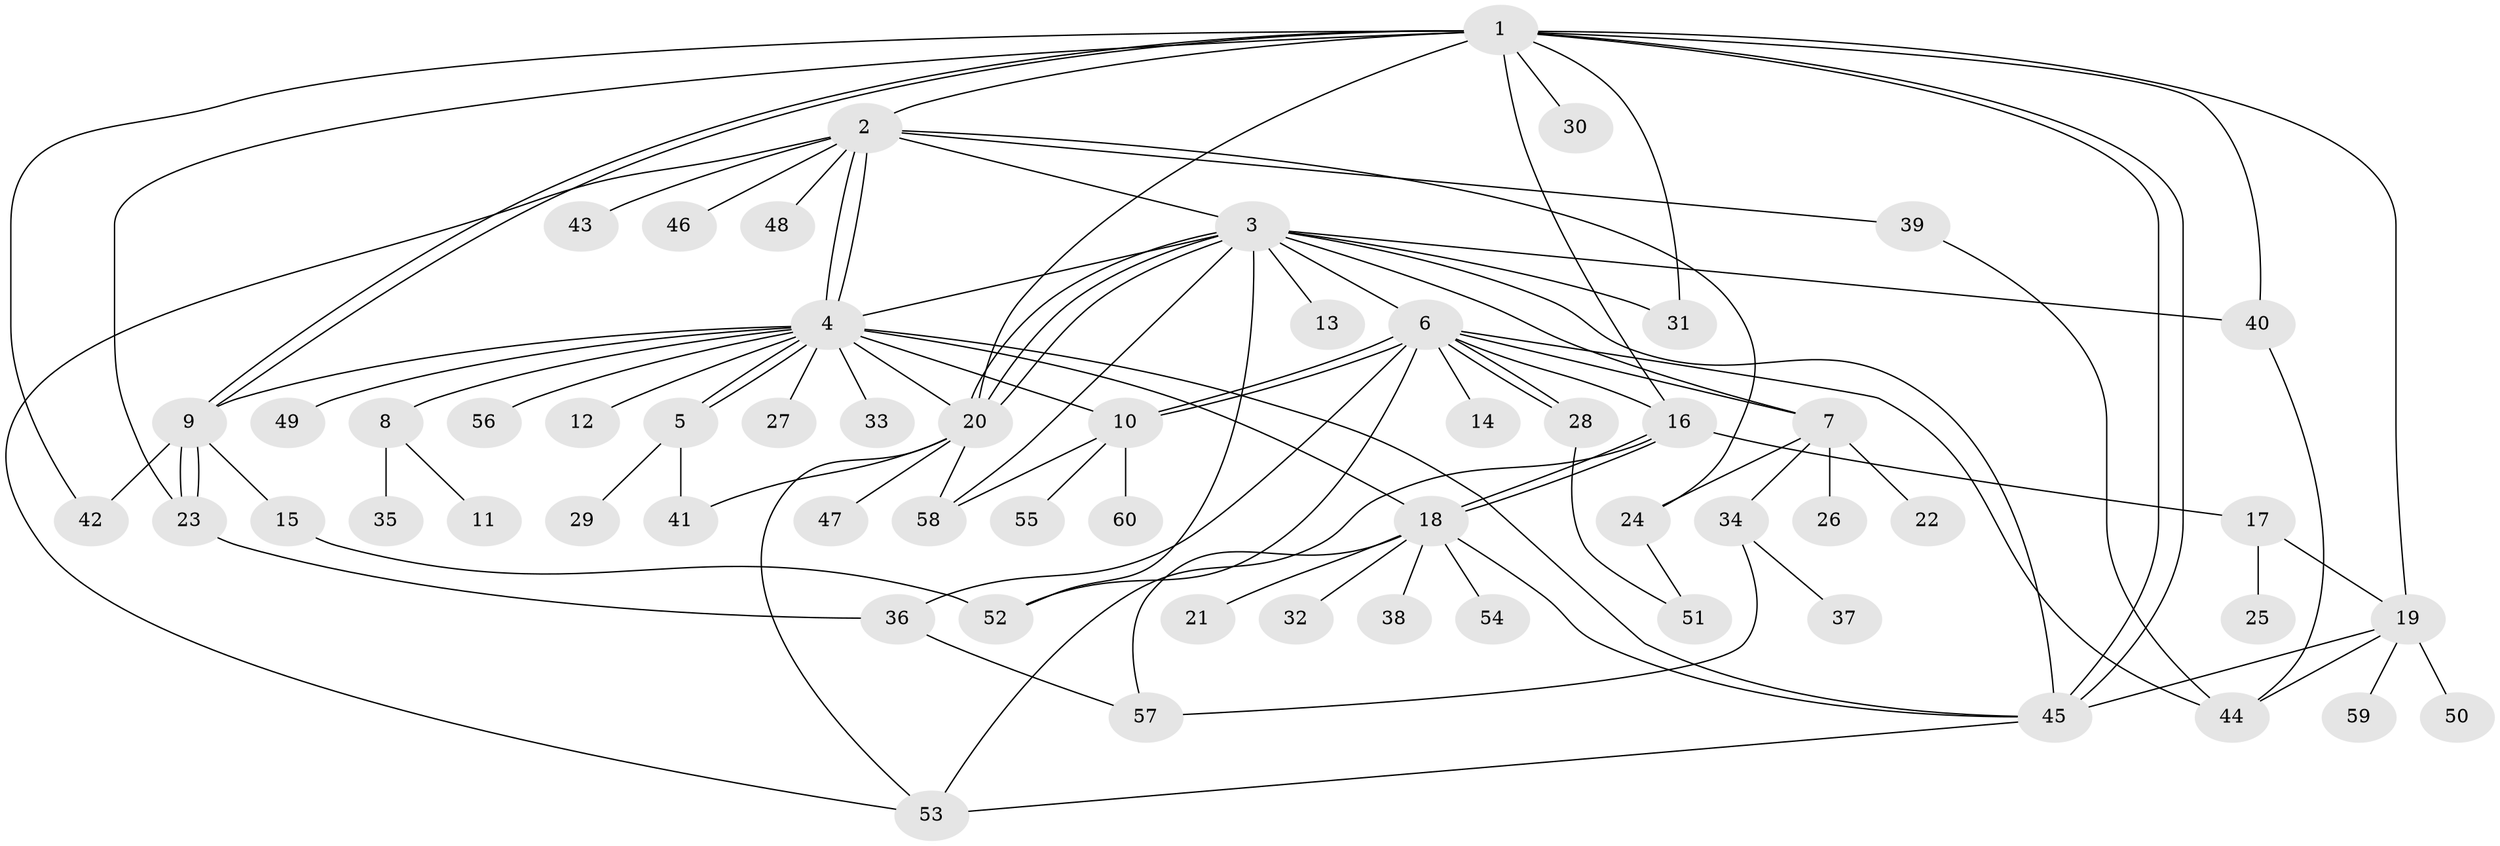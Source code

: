 // coarse degree distribution, {14: 0.027777777777777776, 9: 0.027777777777777776, 11: 0.027777777777777776, 13: 0.027777777777777776, 3: 0.1111111111111111, 10: 0.027777777777777776, 6: 0.027777777777777776, 1: 0.5555555555555556, 2: 0.1388888888888889, 7: 0.027777777777777776}
// Generated by graph-tools (version 1.1) at 2025/17/03/04/25 18:17:58]
// undirected, 60 vertices, 102 edges
graph export_dot {
graph [start="1"]
  node [color=gray90,style=filled];
  1;
  2;
  3;
  4;
  5;
  6;
  7;
  8;
  9;
  10;
  11;
  12;
  13;
  14;
  15;
  16;
  17;
  18;
  19;
  20;
  21;
  22;
  23;
  24;
  25;
  26;
  27;
  28;
  29;
  30;
  31;
  32;
  33;
  34;
  35;
  36;
  37;
  38;
  39;
  40;
  41;
  42;
  43;
  44;
  45;
  46;
  47;
  48;
  49;
  50;
  51;
  52;
  53;
  54;
  55;
  56;
  57;
  58;
  59;
  60;
  1 -- 2;
  1 -- 9;
  1 -- 9;
  1 -- 16;
  1 -- 19;
  1 -- 20;
  1 -- 23;
  1 -- 30;
  1 -- 31;
  1 -- 40;
  1 -- 42;
  1 -- 45;
  1 -- 45;
  2 -- 3;
  2 -- 4;
  2 -- 4;
  2 -- 24;
  2 -- 39;
  2 -- 43;
  2 -- 46;
  2 -- 48;
  2 -- 53;
  3 -- 4;
  3 -- 6;
  3 -- 7;
  3 -- 13;
  3 -- 20;
  3 -- 20;
  3 -- 20;
  3 -- 31;
  3 -- 40;
  3 -- 45;
  3 -- 52;
  3 -- 58;
  4 -- 5;
  4 -- 5;
  4 -- 8;
  4 -- 9;
  4 -- 10;
  4 -- 12;
  4 -- 18;
  4 -- 20;
  4 -- 27;
  4 -- 33;
  4 -- 45;
  4 -- 49;
  4 -- 56;
  5 -- 29;
  5 -- 41;
  6 -- 7;
  6 -- 10;
  6 -- 10;
  6 -- 14;
  6 -- 16;
  6 -- 28;
  6 -- 28;
  6 -- 36;
  6 -- 44;
  6 -- 52;
  7 -- 22;
  7 -- 24;
  7 -- 26;
  7 -- 34;
  8 -- 11;
  8 -- 35;
  9 -- 15;
  9 -- 23;
  9 -- 23;
  9 -- 42;
  10 -- 55;
  10 -- 58;
  10 -- 60;
  15 -- 52;
  16 -- 17;
  16 -- 18;
  16 -- 18;
  16 -- 53;
  17 -- 19;
  17 -- 25;
  18 -- 21;
  18 -- 32;
  18 -- 38;
  18 -- 45;
  18 -- 54;
  18 -- 57;
  19 -- 44;
  19 -- 45;
  19 -- 50;
  19 -- 59;
  20 -- 41;
  20 -- 47;
  20 -- 53;
  20 -- 58;
  23 -- 36;
  24 -- 51;
  28 -- 51;
  34 -- 37;
  34 -- 57;
  36 -- 57;
  39 -- 44;
  40 -- 44;
  45 -- 53;
}
